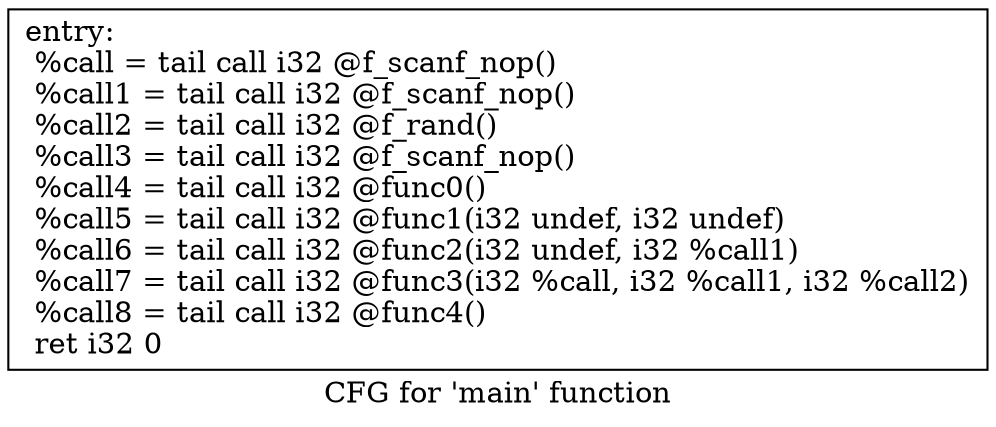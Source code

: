 digraph "CFG for 'main' function" {
	label="CFG for 'main' function";

	Node0x55c9d3d42080 [shape=record,label="{entry:\l  %call = tail call i32 @f_scanf_nop()\l  %call1 = tail call i32 @f_scanf_nop()\l  %call2 = tail call i32 @f_rand()\l  %call3 = tail call i32 @f_scanf_nop()\l  %call4 = tail call i32 @func0()\l  %call5 = tail call i32 @func1(i32 undef, i32 undef)\l  %call6 = tail call i32 @func2(i32 undef, i32 %call1)\l  %call7 = tail call i32 @func3(i32 %call, i32 %call1, i32 %call2)\l  %call8 = tail call i32 @func4()\l  ret i32 0\l}"];
}
